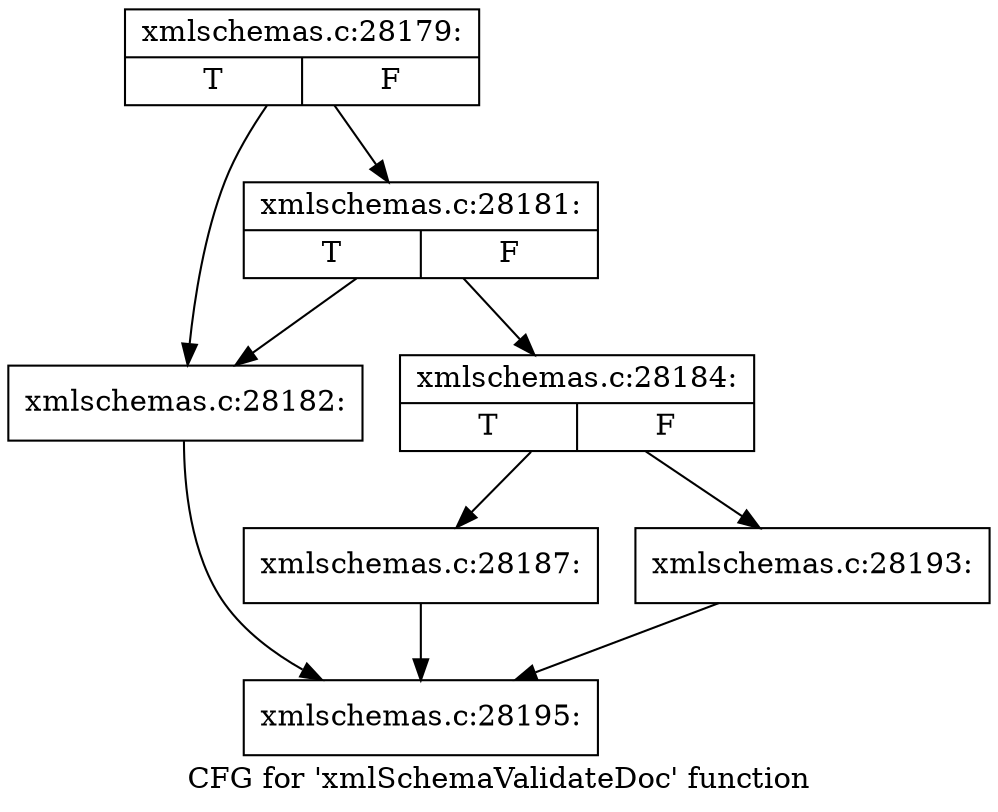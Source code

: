 digraph "CFG for 'xmlSchemaValidateDoc' function" {
	label="CFG for 'xmlSchemaValidateDoc' function";

	Node0x4aa6240 [shape=record,label="{xmlschemas.c:28179:|{<s0>T|<s1>F}}"];
	Node0x4aa6240 -> Node0x4aa5ea0;
	Node0x4aa6240 -> Node0x4aa5f40;
	Node0x4aa5f40 [shape=record,label="{xmlschemas.c:28181:|{<s0>T|<s1>F}}"];
	Node0x4aa5f40 -> Node0x4aa5ea0;
	Node0x4aa5f40 -> Node0x4aa5ef0;
	Node0x4aa5ea0 [shape=record,label="{xmlschemas.c:28182:}"];
	Node0x4aa5ea0 -> Node0x4aa8540;
	Node0x4aa5ef0 [shape=record,label="{xmlschemas.c:28184:|{<s0>T|<s1>F}}"];
	Node0x4aa5ef0 -> Node0x4aa9d80;
	Node0x4aa5ef0 -> Node0x4aaa210;
	Node0x4aa9d80 [shape=record,label="{xmlschemas.c:28187:}"];
	Node0x4aa9d80 -> Node0x4aa8540;
	Node0x4aaa210 [shape=record,label="{xmlschemas.c:28193:}"];
	Node0x4aaa210 -> Node0x4aa8540;
	Node0x4aa8540 [shape=record,label="{xmlschemas.c:28195:}"];
}
